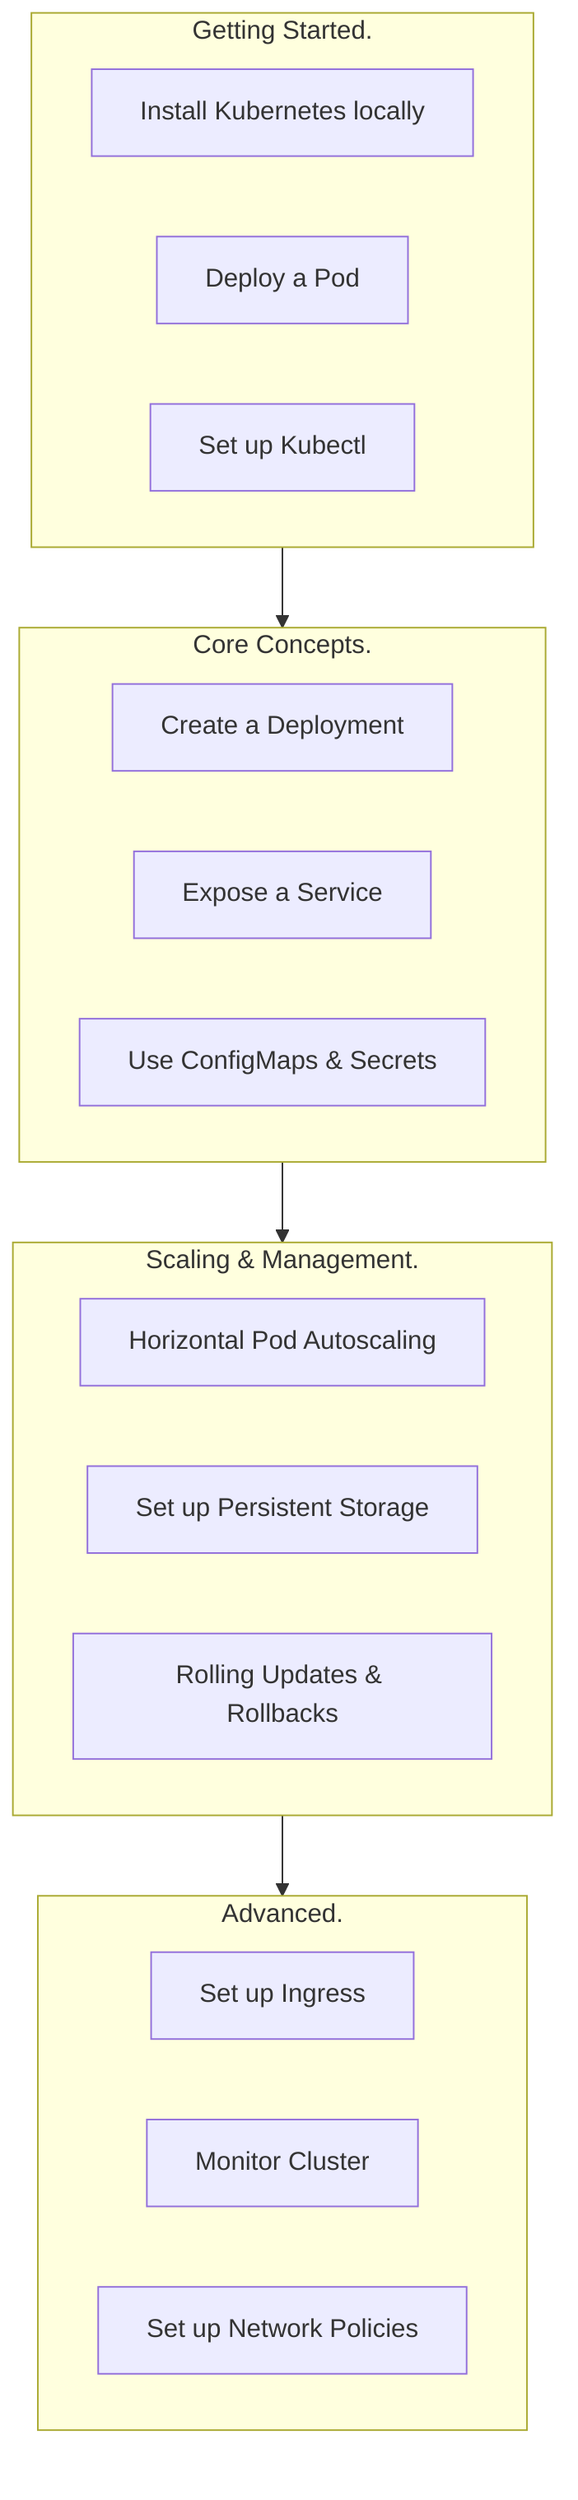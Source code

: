 graph TD
    subgraph Row1[Getting Started.]
        A[Install Kubernetes locally] 
        B[Deploy a Pod] 
        C[Set up Kubectl]
    end

    subgraph Row2[Core Concepts.]
        D[Create a Deployment] 
        E[Expose a Service] 
        F[Use ConfigMaps & Secrets]
    end

    subgraph Row3[Scaling & Management.]
        G[Horizontal Pod Autoscaling] 
        H[Set up Persistent Storage] 
        I[Rolling Updates & Rollbacks]
    end

    subgraph Row4[Advanced.]
        J[Set up Ingress] 
        K[Monitor Cluster] 
        L[Set up Network Policies]
    end

    Row1 --> Row2
    Row2 --> Row3
    Row3 --> Row4